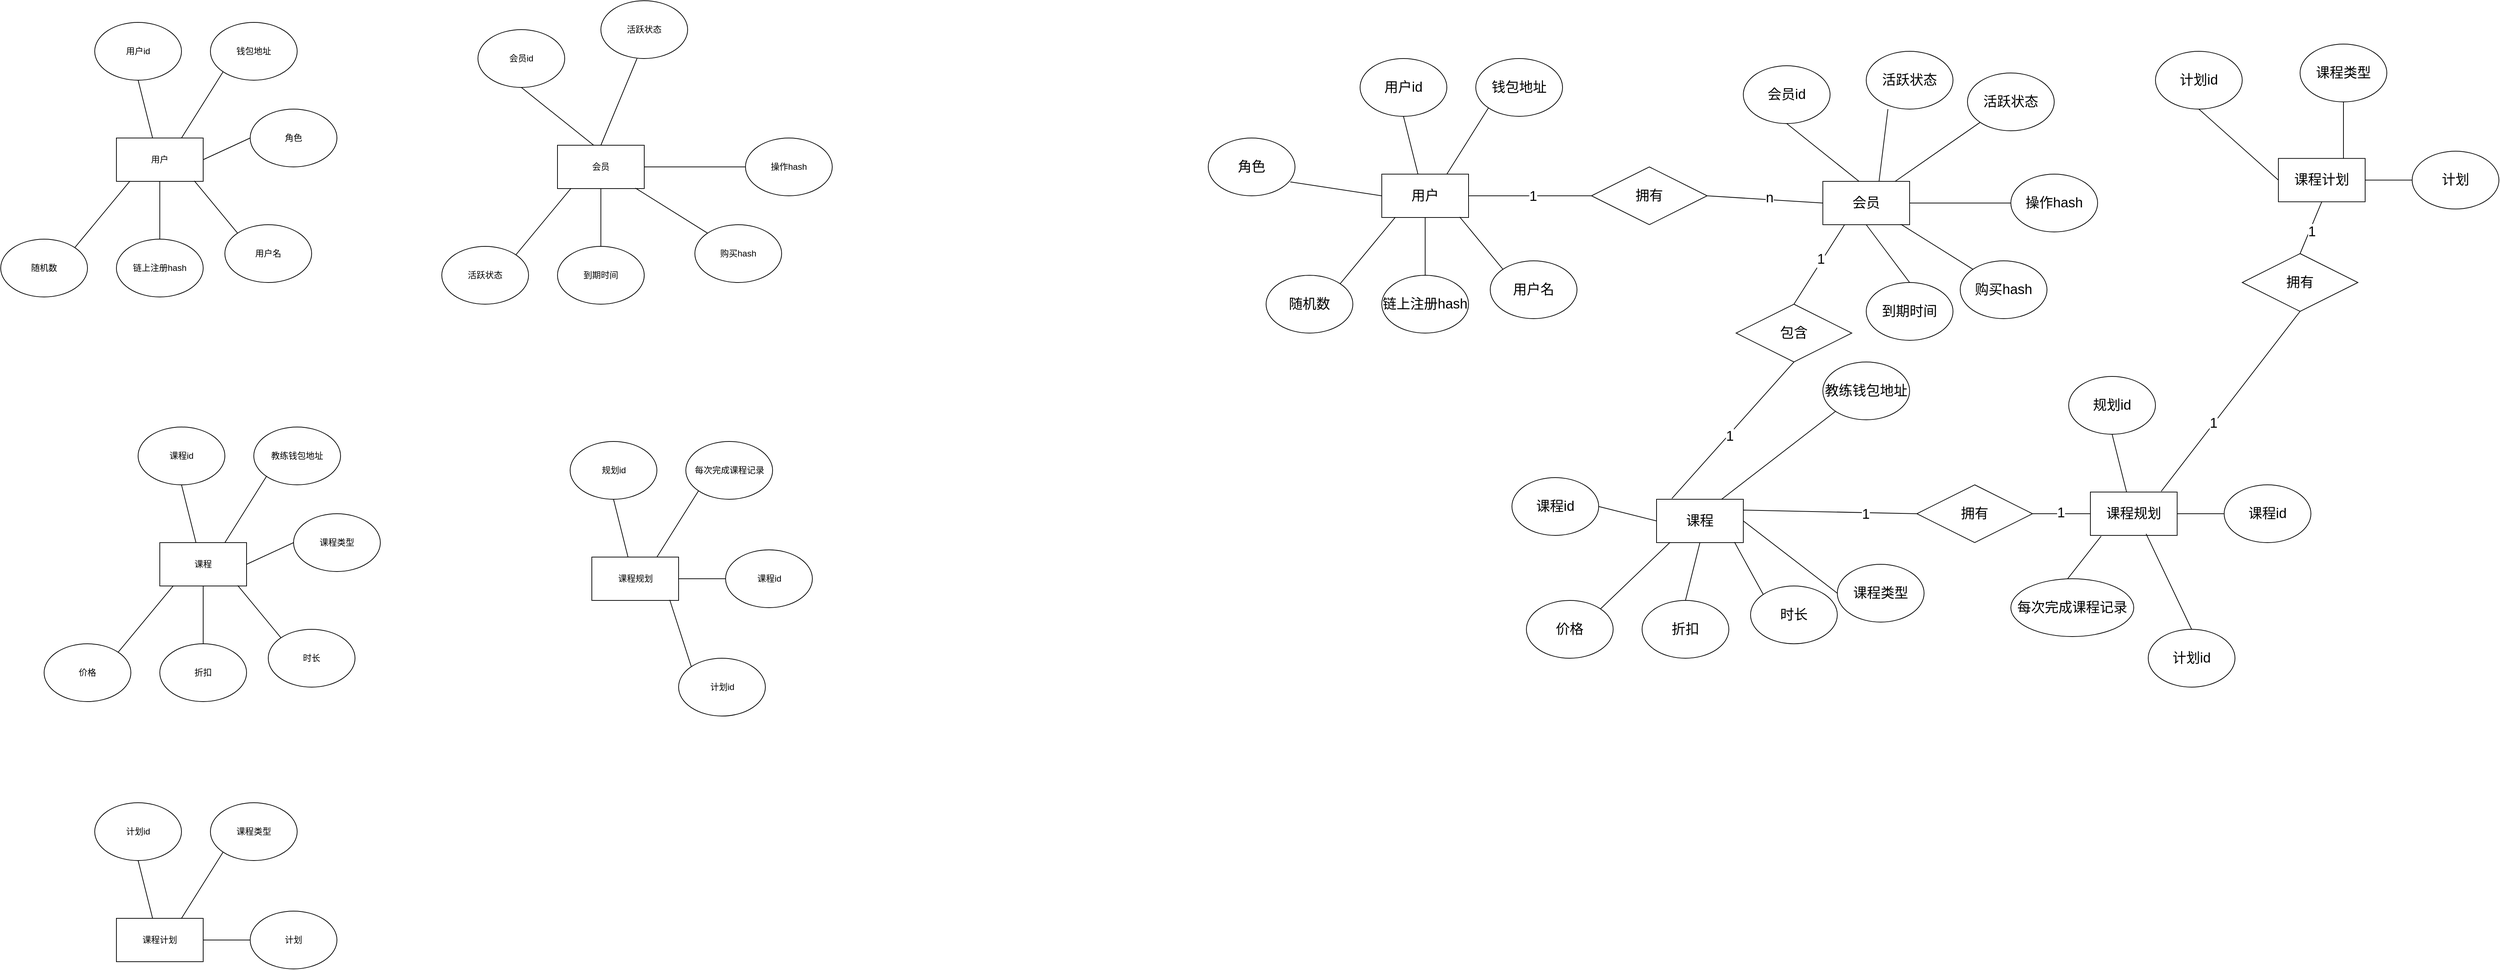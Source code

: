 <mxfile version="26.2.7">
  <diagram id="R2lEEEUBdFMjLlhIrx00" name="Page-1">
    <mxGraphModel dx="1773" dy="890" grid="1" gridSize="10" guides="1" tooltips="1" connect="1" arrows="1" fold="1" page="1" pageScale="1" pageWidth="850" pageHeight="1100" math="0" shadow="0" extFonts="Permanent Marker^https://fonts.googleapis.com/css?family=Permanent+Marker">
      <root>
        <mxCell id="0" />
        <mxCell id="1" parent="0" />
        <mxCell id="HEfpb9QHLHgI1IoFtFjU-3" value="用户id" style="ellipse;whiteSpace=wrap;html=1;" vertex="1" parent="1">
          <mxGeometry x="150" y="180" width="120" height="80" as="geometry" />
        </mxCell>
        <mxCell id="HEfpb9QHLHgI1IoFtFjU-4" value="用户" style="rounded=0;whiteSpace=wrap;html=1;" vertex="1" parent="1">
          <mxGeometry x="180" y="340" width="120" height="60" as="geometry" />
        </mxCell>
        <mxCell id="HEfpb9QHLHgI1IoFtFjU-25" style="rounded=0;orthogonalLoop=1;jettySize=auto;html=1;exitX=0;exitY=1;exitDx=0;exitDy=0;entryX=0.75;entryY=0;entryDx=0;entryDy=0;endArrow=none;startFill=0;" edge="1" parent="1" source="HEfpb9QHLHgI1IoFtFjU-15" target="HEfpb9QHLHgI1IoFtFjU-4">
          <mxGeometry relative="1" as="geometry" />
        </mxCell>
        <mxCell id="HEfpb9QHLHgI1IoFtFjU-15" value="钱包地址" style="ellipse;whiteSpace=wrap;html=1;" vertex="1" parent="1">
          <mxGeometry x="310" y="180" width="120" height="80" as="geometry" />
        </mxCell>
        <mxCell id="HEfpb9QHLHgI1IoFtFjU-26" style="rounded=0;orthogonalLoop=1;jettySize=auto;html=1;exitX=0;exitY=0.5;exitDx=0;exitDy=0;entryX=1;entryY=0.5;entryDx=0;entryDy=0;endArrow=none;startFill=0;" edge="1" parent="1" source="HEfpb9QHLHgI1IoFtFjU-16" target="HEfpb9QHLHgI1IoFtFjU-4">
          <mxGeometry relative="1" as="geometry" />
        </mxCell>
        <mxCell id="HEfpb9QHLHgI1IoFtFjU-16" value="角色" style="ellipse;whiteSpace=wrap;html=1;" vertex="1" parent="1">
          <mxGeometry x="365" y="300" width="120" height="80" as="geometry" />
        </mxCell>
        <mxCell id="HEfpb9QHLHgI1IoFtFjU-18" value="用户名" style="ellipse;whiteSpace=wrap;html=1;" vertex="1" parent="1">
          <mxGeometry x="330" y="460" width="120" height="80" as="geometry" />
        </mxCell>
        <mxCell id="HEfpb9QHLHgI1IoFtFjU-28" style="rounded=0;orthogonalLoop=1;jettySize=auto;html=1;exitX=0.5;exitY=0;exitDx=0;exitDy=0;entryX=0.5;entryY=1;entryDx=0;entryDy=0;endArrow=none;startFill=0;" edge="1" parent="1" source="HEfpb9QHLHgI1IoFtFjU-19" target="HEfpb9QHLHgI1IoFtFjU-4">
          <mxGeometry relative="1" as="geometry" />
        </mxCell>
        <mxCell id="HEfpb9QHLHgI1IoFtFjU-19" value="链上注册hash" style="ellipse;whiteSpace=wrap;html=1;" vertex="1" parent="1">
          <mxGeometry x="180" y="480" width="120" height="80" as="geometry" />
        </mxCell>
        <mxCell id="HEfpb9QHLHgI1IoFtFjU-20" value="随机数" style="ellipse;whiteSpace=wrap;html=1;" vertex="1" parent="1">
          <mxGeometry x="20" y="480" width="120" height="80" as="geometry" />
        </mxCell>
        <mxCell id="HEfpb9QHLHgI1IoFtFjU-24" style="rounded=0;orthogonalLoop=1;jettySize=auto;html=1;exitX=0.5;exitY=1;exitDx=0;exitDy=0;entryX=0.417;entryY=0;entryDx=0;entryDy=0;entryPerimeter=0;endArrow=none;startFill=0;" edge="1" parent="1" source="HEfpb9QHLHgI1IoFtFjU-3" target="HEfpb9QHLHgI1IoFtFjU-4">
          <mxGeometry relative="1" as="geometry" />
        </mxCell>
        <mxCell id="HEfpb9QHLHgI1IoFtFjU-27" style="rounded=0;orthogonalLoop=1;jettySize=auto;html=1;exitX=0;exitY=0;exitDx=0;exitDy=0;entryX=0.898;entryY=0.988;entryDx=0;entryDy=0;entryPerimeter=0;endArrow=none;startFill=0;" edge="1" parent="1" source="HEfpb9QHLHgI1IoFtFjU-18" target="HEfpb9QHLHgI1IoFtFjU-4">
          <mxGeometry relative="1" as="geometry" />
        </mxCell>
        <mxCell id="HEfpb9QHLHgI1IoFtFjU-29" style="rounded=0;orthogonalLoop=1;jettySize=auto;html=1;exitX=1;exitY=0;exitDx=0;exitDy=0;entryX=0.157;entryY=0.992;entryDx=0;entryDy=0;entryPerimeter=0;endArrow=none;startFill=0;" edge="1" parent="1" source="HEfpb9QHLHgI1IoFtFjU-20" target="HEfpb9QHLHgI1IoFtFjU-4">
          <mxGeometry relative="1" as="geometry" />
        </mxCell>
        <mxCell id="HEfpb9QHLHgI1IoFtFjU-30" value="会员id" style="ellipse;whiteSpace=wrap;html=1;" vertex="1" parent="1">
          <mxGeometry x="680" y="190" width="120" height="80" as="geometry" />
        </mxCell>
        <mxCell id="HEfpb9QHLHgI1IoFtFjU-43" style="rounded=0;orthogonalLoop=1;jettySize=auto;html=1;exitX=0.5;exitY=0;exitDx=0;exitDy=0;endArrow=none;startFill=0;" edge="1" parent="1" source="HEfpb9QHLHgI1IoFtFjU-31">
          <mxGeometry relative="1" as="geometry">
            <mxPoint x="900" y="230" as="targetPoint" />
          </mxGeometry>
        </mxCell>
        <mxCell id="HEfpb9QHLHgI1IoFtFjU-31" value="会员" style="rounded=0;whiteSpace=wrap;html=1;" vertex="1" parent="1">
          <mxGeometry x="790" y="350" width="120" height="60" as="geometry" />
        </mxCell>
        <mxCell id="HEfpb9QHLHgI1IoFtFjU-36" value="购买hash" style="ellipse;whiteSpace=wrap;html=1;" vertex="1" parent="1">
          <mxGeometry x="980" y="460" width="120" height="80" as="geometry" />
        </mxCell>
        <mxCell id="HEfpb9QHLHgI1IoFtFjU-37" style="rounded=0;orthogonalLoop=1;jettySize=auto;html=1;exitX=0.5;exitY=0;exitDx=0;exitDy=0;entryX=0.5;entryY=1;entryDx=0;entryDy=0;endArrow=none;startFill=0;" edge="1" parent="1" source="HEfpb9QHLHgI1IoFtFjU-38" target="HEfpb9QHLHgI1IoFtFjU-31">
          <mxGeometry relative="1" as="geometry" />
        </mxCell>
        <mxCell id="HEfpb9QHLHgI1IoFtFjU-38" value="到期时间" style="ellipse;whiteSpace=wrap;html=1;" vertex="1" parent="1">
          <mxGeometry x="790" y="490" width="120" height="80" as="geometry" />
        </mxCell>
        <mxCell id="HEfpb9QHLHgI1IoFtFjU-39" value="活跃状态" style="ellipse;whiteSpace=wrap;html=1;" vertex="1" parent="1">
          <mxGeometry x="630" y="490" width="120" height="80" as="geometry" />
        </mxCell>
        <mxCell id="HEfpb9QHLHgI1IoFtFjU-40" style="rounded=0;orthogonalLoop=1;jettySize=auto;html=1;exitX=0.5;exitY=1;exitDx=0;exitDy=0;entryX=0.417;entryY=0;entryDx=0;entryDy=0;entryPerimeter=0;endArrow=none;startFill=0;" edge="1" parent="1" source="HEfpb9QHLHgI1IoFtFjU-30" target="HEfpb9QHLHgI1IoFtFjU-31">
          <mxGeometry relative="1" as="geometry" />
        </mxCell>
        <mxCell id="HEfpb9QHLHgI1IoFtFjU-41" style="rounded=0;orthogonalLoop=1;jettySize=auto;html=1;exitX=0;exitY=0;exitDx=0;exitDy=0;entryX=0.898;entryY=0.988;entryDx=0;entryDy=0;entryPerimeter=0;endArrow=none;startFill=0;" edge="1" parent="1" source="HEfpb9QHLHgI1IoFtFjU-36" target="HEfpb9QHLHgI1IoFtFjU-31">
          <mxGeometry relative="1" as="geometry" />
        </mxCell>
        <mxCell id="HEfpb9QHLHgI1IoFtFjU-42" style="rounded=0;orthogonalLoop=1;jettySize=auto;html=1;exitX=1;exitY=0;exitDx=0;exitDy=0;entryX=0.157;entryY=0.992;entryDx=0;entryDy=0;entryPerimeter=0;endArrow=none;startFill=0;" edge="1" parent="1" source="HEfpb9QHLHgI1IoFtFjU-39" target="HEfpb9QHLHgI1IoFtFjU-31">
          <mxGeometry relative="1" as="geometry" />
        </mxCell>
        <mxCell id="HEfpb9QHLHgI1IoFtFjU-44" value="活跃状态" style="ellipse;whiteSpace=wrap;html=1;" vertex="1" parent="1">
          <mxGeometry x="850" y="150" width="120" height="80" as="geometry" />
        </mxCell>
        <mxCell id="HEfpb9QHLHgI1IoFtFjU-47" style="rounded=0;orthogonalLoop=1;jettySize=auto;html=1;exitX=0;exitY=0.5;exitDx=0;exitDy=0;entryX=1;entryY=0.5;entryDx=0;entryDy=0;endArrow=none;startFill=0;" edge="1" parent="1" source="HEfpb9QHLHgI1IoFtFjU-48" target="HEfpb9QHLHgI1IoFtFjU-31">
          <mxGeometry relative="1" as="geometry">
            <mxPoint x="920" y="410" as="targetPoint" />
          </mxGeometry>
        </mxCell>
        <mxCell id="HEfpb9QHLHgI1IoFtFjU-48" value="操作hash" style="ellipse;whiteSpace=wrap;html=1;" vertex="1" parent="1">
          <mxGeometry x="1050" y="340" width="120" height="80" as="geometry" />
        </mxCell>
        <mxCell id="HEfpb9QHLHgI1IoFtFjU-49" value="课程id" style="ellipse;whiteSpace=wrap;html=1;" vertex="1" parent="1">
          <mxGeometry x="210" y="740" width="120" height="80" as="geometry" />
        </mxCell>
        <mxCell id="HEfpb9QHLHgI1IoFtFjU-50" value="课程" style="rounded=0;whiteSpace=wrap;html=1;" vertex="1" parent="1">
          <mxGeometry x="240" y="900" width="120" height="60" as="geometry" />
        </mxCell>
        <mxCell id="HEfpb9QHLHgI1IoFtFjU-51" style="rounded=0;orthogonalLoop=1;jettySize=auto;html=1;exitX=0;exitY=1;exitDx=0;exitDy=0;entryX=0.75;entryY=0;entryDx=0;entryDy=0;endArrow=none;startFill=0;" edge="1" parent="1" source="HEfpb9QHLHgI1IoFtFjU-52" target="HEfpb9QHLHgI1IoFtFjU-50">
          <mxGeometry relative="1" as="geometry" />
        </mxCell>
        <mxCell id="HEfpb9QHLHgI1IoFtFjU-52" value="教练钱包地址" style="ellipse;whiteSpace=wrap;html=1;" vertex="1" parent="1">
          <mxGeometry x="370" y="740" width="120" height="80" as="geometry" />
        </mxCell>
        <mxCell id="HEfpb9QHLHgI1IoFtFjU-53" style="rounded=0;orthogonalLoop=1;jettySize=auto;html=1;exitX=0;exitY=0.5;exitDx=0;exitDy=0;entryX=1;entryY=0.5;entryDx=0;entryDy=0;endArrow=none;startFill=0;" edge="1" parent="1" source="HEfpb9QHLHgI1IoFtFjU-54" target="HEfpb9QHLHgI1IoFtFjU-50">
          <mxGeometry relative="1" as="geometry" />
        </mxCell>
        <mxCell id="HEfpb9QHLHgI1IoFtFjU-54" value="课程类型" style="ellipse;whiteSpace=wrap;html=1;" vertex="1" parent="1">
          <mxGeometry x="425" y="860" width="120" height="80" as="geometry" />
        </mxCell>
        <mxCell id="HEfpb9QHLHgI1IoFtFjU-55" value="时长" style="ellipse;whiteSpace=wrap;html=1;" vertex="1" parent="1">
          <mxGeometry x="390" y="1020" width="120" height="80" as="geometry" />
        </mxCell>
        <mxCell id="HEfpb9QHLHgI1IoFtFjU-56" style="rounded=0;orthogonalLoop=1;jettySize=auto;html=1;exitX=0.5;exitY=0;exitDx=0;exitDy=0;entryX=0.5;entryY=1;entryDx=0;entryDy=0;endArrow=none;startFill=0;" edge="1" parent="1" source="HEfpb9QHLHgI1IoFtFjU-57" target="HEfpb9QHLHgI1IoFtFjU-50">
          <mxGeometry relative="1" as="geometry" />
        </mxCell>
        <mxCell id="HEfpb9QHLHgI1IoFtFjU-57" value="折扣" style="ellipse;whiteSpace=wrap;html=1;" vertex="1" parent="1">
          <mxGeometry x="240" y="1040" width="120" height="80" as="geometry" />
        </mxCell>
        <mxCell id="HEfpb9QHLHgI1IoFtFjU-58" value="价格" style="ellipse;whiteSpace=wrap;html=1;" vertex="1" parent="1">
          <mxGeometry x="80" y="1040" width="120" height="80" as="geometry" />
        </mxCell>
        <mxCell id="HEfpb9QHLHgI1IoFtFjU-59" style="rounded=0;orthogonalLoop=1;jettySize=auto;html=1;exitX=0.5;exitY=1;exitDx=0;exitDy=0;entryX=0.417;entryY=0;entryDx=0;entryDy=0;entryPerimeter=0;endArrow=none;startFill=0;" edge="1" parent="1" source="HEfpb9QHLHgI1IoFtFjU-49" target="HEfpb9QHLHgI1IoFtFjU-50">
          <mxGeometry relative="1" as="geometry" />
        </mxCell>
        <mxCell id="HEfpb9QHLHgI1IoFtFjU-60" style="rounded=0;orthogonalLoop=1;jettySize=auto;html=1;exitX=0;exitY=0;exitDx=0;exitDy=0;entryX=0.898;entryY=0.988;entryDx=0;entryDy=0;entryPerimeter=0;endArrow=none;startFill=0;" edge="1" parent="1" source="HEfpb9QHLHgI1IoFtFjU-55" target="HEfpb9QHLHgI1IoFtFjU-50">
          <mxGeometry relative="1" as="geometry" />
        </mxCell>
        <mxCell id="HEfpb9QHLHgI1IoFtFjU-61" style="rounded=0;orthogonalLoop=1;jettySize=auto;html=1;exitX=1;exitY=0;exitDx=0;exitDy=0;entryX=0.157;entryY=0.992;entryDx=0;entryDy=0;entryPerimeter=0;endArrow=none;startFill=0;" edge="1" parent="1" source="HEfpb9QHLHgI1IoFtFjU-58" target="HEfpb9QHLHgI1IoFtFjU-50">
          <mxGeometry relative="1" as="geometry" />
        </mxCell>
        <mxCell id="HEfpb9QHLHgI1IoFtFjU-101" value="用户id" style="ellipse;whiteSpace=wrap;html=1;fontSize=19;" vertex="1" parent="1">
          <mxGeometry x="1900" y="230" width="120" height="80" as="geometry" />
        </mxCell>
        <mxCell id="HEfpb9QHLHgI1IoFtFjU-141" style="rounded=0;orthogonalLoop=1;jettySize=auto;html=1;exitX=1;exitY=0.5;exitDx=0;exitDy=0;entryX=0;entryY=0.5;entryDx=0;entryDy=0;endArrow=none;startFill=0;fontSize=19;" edge="1" parent="1" source="HEfpb9QHLHgI1IoFtFjU-102" target="HEfpb9QHLHgI1IoFtFjU-140">
          <mxGeometry relative="1" as="geometry" />
        </mxCell>
        <mxCell id="HEfpb9QHLHgI1IoFtFjU-143" value="1" style="edgeLabel;html=1;align=center;verticalAlign=middle;resizable=0;points=[];fontSize=19;" vertex="1" connectable="0" parent="HEfpb9QHLHgI1IoFtFjU-141">
          <mxGeometry x="0.046" y="-1" relative="1" as="geometry">
            <mxPoint as="offset" />
          </mxGeometry>
        </mxCell>
        <mxCell id="HEfpb9QHLHgI1IoFtFjU-102" value="用户" style="rounded=0;whiteSpace=wrap;html=1;fontSize=19;" vertex="1" parent="1">
          <mxGeometry x="1930" y="390" width="120" height="60" as="geometry" />
        </mxCell>
        <mxCell id="HEfpb9QHLHgI1IoFtFjU-103" style="rounded=0;orthogonalLoop=1;jettySize=auto;html=1;exitX=0;exitY=1;exitDx=0;exitDy=0;entryX=0.75;entryY=0;entryDx=0;entryDy=0;endArrow=none;startFill=0;fontSize=19;" edge="1" parent="1" source="HEfpb9QHLHgI1IoFtFjU-104" target="HEfpb9QHLHgI1IoFtFjU-102">
          <mxGeometry relative="1" as="geometry" />
        </mxCell>
        <mxCell id="HEfpb9QHLHgI1IoFtFjU-104" value="钱包地址" style="ellipse;whiteSpace=wrap;html=1;fontSize=19;" vertex="1" parent="1">
          <mxGeometry x="2060" y="230" width="120" height="80" as="geometry" />
        </mxCell>
        <mxCell id="HEfpb9QHLHgI1IoFtFjU-105" style="rounded=0;orthogonalLoop=1;jettySize=auto;html=1;exitX=0.945;exitY=0.759;exitDx=0;exitDy=0;entryX=0;entryY=0.5;entryDx=0;entryDy=0;endArrow=none;startFill=0;exitPerimeter=0;fontSize=19;" edge="1" parent="1" source="HEfpb9QHLHgI1IoFtFjU-106" target="HEfpb9QHLHgI1IoFtFjU-102">
          <mxGeometry relative="1" as="geometry" />
        </mxCell>
        <mxCell id="HEfpb9QHLHgI1IoFtFjU-106" value="角色" style="ellipse;whiteSpace=wrap;html=1;fontSize=19;" vertex="1" parent="1">
          <mxGeometry x="1690" y="340" width="120" height="80" as="geometry" />
        </mxCell>
        <mxCell id="HEfpb9QHLHgI1IoFtFjU-107" value="用户名" style="ellipse;whiteSpace=wrap;html=1;fontSize=19;" vertex="1" parent="1">
          <mxGeometry x="2080" y="510" width="120" height="80" as="geometry" />
        </mxCell>
        <mxCell id="HEfpb9QHLHgI1IoFtFjU-108" style="rounded=0;orthogonalLoop=1;jettySize=auto;html=1;exitX=0.5;exitY=0;exitDx=0;exitDy=0;entryX=0.5;entryY=1;entryDx=0;entryDy=0;endArrow=none;startFill=0;fontSize=19;" edge="1" parent="1" source="HEfpb9QHLHgI1IoFtFjU-109" target="HEfpb9QHLHgI1IoFtFjU-102">
          <mxGeometry relative="1" as="geometry" />
        </mxCell>
        <mxCell id="HEfpb9QHLHgI1IoFtFjU-109" value="链上注册hash" style="ellipse;whiteSpace=wrap;html=1;fontSize=19;" vertex="1" parent="1">
          <mxGeometry x="1930" y="530" width="120" height="80" as="geometry" />
        </mxCell>
        <mxCell id="HEfpb9QHLHgI1IoFtFjU-110" value="随机数" style="ellipse;whiteSpace=wrap;html=1;fontSize=19;" vertex="1" parent="1">
          <mxGeometry x="1770" y="530" width="120" height="80" as="geometry" />
        </mxCell>
        <mxCell id="HEfpb9QHLHgI1IoFtFjU-111" style="rounded=0;orthogonalLoop=1;jettySize=auto;html=1;exitX=0.5;exitY=1;exitDx=0;exitDy=0;entryX=0.417;entryY=0;entryDx=0;entryDy=0;entryPerimeter=0;endArrow=none;startFill=0;fontSize=19;" edge="1" parent="1" source="HEfpb9QHLHgI1IoFtFjU-101" target="HEfpb9QHLHgI1IoFtFjU-102">
          <mxGeometry relative="1" as="geometry" />
        </mxCell>
        <mxCell id="HEfpb9QHLHgI1IoFtFjU-112" style="rounded=0;orthogonalLoop=1;jettySize=auto;html=1;exitX=0;exitY=0;exitDx=0;exitDy=0;entryX=0.898;entryY=0.988;entryDx=0;entryDy=0;entryPerimeter=0;endArrow=none;startFill=0;fontSize=19;" edge="1" parent="1" source="HEfpb9QHLHgI1IoFtFjU-107" target="HEfpb9QHLHgI1IoFtFjU-102">
          <mxGeometry relative="1" as="geometry" />
        </mxCell>
        <mxCell id="HEfpb9QHLHgI1IoFtFjU-113" style="rounded=0;orthogonalLoop=1;jettySize=auto;html=1;exitX=1;exitY=0;exitDx=0;exitDy=0;entryX=0.157;entryY=0.992;entryDx=0;entryDy=0;entryPerimeter=0;endArrow=none;startFill=0;fontSize=19;" edge="1" parent="1" source="HEfpb9QHLHgI1IoFtFjU-110" target="HEfpb9QHLHgI1IoFtFjU-102">
          <mxGeometry relative="1" as="geometry" />
        </mxCell>
        <mxCell id="HEfpb9QHLHgI1IoFtFjU-114" value="会员id" style="ellipse;whiteSpace=wrap;html=1;fontSize=19;" vertex="1" parent="1">
          <mxGeometry x="2430" y="240" width="120" height="80" as="geometry" />
        </mxCell>
        <mxCell id="HEfpb9QHLHgI1IoFtFjU-115" style="rounded=0;orthogonalLoop=1;jettySize=auto;html=1;exitX=0.646;exitY=0.025;exitDx=0;exitDy=0;endArrow=none;startFill=0;exitPerimeter=0;entryX=0.25;entryY=1;entryDx=0;entryDy=0;entryPerimeter=0;fontSize=19;" edge="1" parent="1" source="HEfpb9QHLHgI1IoFtFjU-116" target="HEfpb9QHLHgI1IoFtFjU-124">
          <mxGeometry relative="1" as="geometry">
            <mxPoint x="2650" y="280" as="targetPoint" />
          </mxGeometry>
        </mxCell>
        <mxCell id="HEfpb9QHLHgI1IoFtFjU-116" value="会员" style="rounded=0;whiteSpace=wrap;html=1;fontSize=19;" vertex="1" parent="1">
          <mxGeometry x="2540" y="400" width="120" height="60" as="geometry" />
        </mxCell>
        <mxCell id="HEfpb9QHLHgI1IoFtFjU-117" value="购买hash" style="ellipse;whiteSpace=wrap;html=1;fontSize=19;" vertex="1" parent="1">
          <mxGeometry x="2730" y="510" width="120" height="80" as="geometry" />
        </mxCell>
        <mxCell id="HEfpb9QHLHgI1IoFtFjU-118" style="rounded=0;orthogonalLoop=1;jettySize=auto;html=1;exitX=0.5;exitY=0;exitDx=0;exitDy=0;entryX=0.5;entryY=1;entryDx=0;entryDy=0;endArrow=none;startFill=0;fontSize=19;" edge="1" parent="1" source="HEfpb9QHLHgI1IoFtFjU-119" target="HEfpb9QHLHgI1IoFtFjU-116">
          <mxGeometry relative="1" as="geometry" />
        </mxCell>
        <mxCell id="HEfpb9QHLHgI1IoFtFjU-119" value="到期时间" style="ellipse;whiteSpace=wrap;html=1;fontSize=19;" vertex="1" parent="1">
          <mxGeometry x="2600" y="540" width="120" height="80" as="geometry" />
        </mxCell>
        <mxCell id="HEfpb9QHLHgI1IoFtFjU-120" value="活跃状态" style="ellipse;whiteSpace=wrap;html=1;fontSize=19;" vertex="1" parent="1">
          <mxGeometry x="2740" y="250" width="120" height="80" as="geometry" />
        </mxCell>
        <mxCell id="HEfpb9QHLHgI1IoFtFjU-121" style="rounded=0;orthogonalLoop=1;jettySize=auto;html=1;exitX=0.5;exitY=1;exitDx=0;exitDy=0;entryX=0.417;entryY=0;entryDx=0;entryDy=0;entryPerimeter=0;endArrow=none;startFill=0;fontSize=19;" edge="1" parent="1" source="HEfpb9QHLHgI1IoFtFjU-114" target="HEfpb9QHLHgI1IoFtFjU-116">
          <mxGeometry relative="1" as="geometry" />
        </mxCell>
        <mxCell id="HEfpb9QHLHgI1IoFtFjU-122" style="rounded=0;orthogonalLoop=1;jettySize=auto;html=1;exitX=0;exitY=0;exitDx=0;exitDy=0;entryX=0.898;entryY=0.988;entryDx=0;entryDy=0;entryPerimeter=0;endArrow=none;startFill=0;fontSize=19;" edge="1" parent="1" source="HEfpb9QHLHgI1IoFtFjU-117" target="HEfpb9QHLHgI1IoFtFjU-116">
          <mxGeometry relative="1" as="geometry" />
        </mxCell>
        <mxCell id="HEfpb9QHLHgI1IoFtFjU-123" style="rounded=0;orthogonalLoop=1;jettySize=auto;html=1;exitX=0;exitY=1;exitDx=0;exitDy=0;endArrow=none;startFill=0;fontSize=19;" edge="1" parent="1" source="HEfpb9QHLHgI1IoFtFjU-120">
          <mxGeometry relative="1" as="geometry">
            <mxPoint x="2640" y="400" as="targetPoint" />
          </mxGeometry>
        </mxCell>
        <mxCell id="HEfpb9QHLHgI1IoFtFjU-124" value="活跃状态" style="ellipse;whiteSpace=wrap;html=1;fontSize=19;" vertex="1" parent="1">
          <mxGeometry x="2600" y="220" width="120" height="80" as="geometry" />
        </mxCell>
        <mxCell id="HEfpb9QHLHgI1IoFtFjU-125" style="rounded=0;orthogonalLoop=1;jettySize=auto;html=1;exitX=0;exitY=0.5;exitDx=0;exitDy=0;entryX=1;entryY=0.5;entryDx=0;entryDy=0;endArrow=none;startFill=0;fontSize=19;" edge="1" parent="1" source="HEfpb9QHLHgI1IoFtFjU-126" target="HEfpb9QHLHgI1IoFtFjU-116">
          <mxGeometry relative="1" as="geometry">
            <mxPoint x="2670" y="460" as="targetPoint" />
          </mxGeometry>
        </mxCell>
        <mxCell id="HEfpb9QHLHgI1IoFtFjU-126" value="操作hash" style="ellipse;whiteSpace=wrap;html=1;fontSize=19;" vertex="1" parent="1">
          <mxGeometry x="2800" y="390" width="120" height="80" as="geometry" />
        </mxCell>
        <mxCell id="HEfpb9QHLHgI1IoFtFjU-127" value="课程id" style="ellipse;whiteSpace=wrap;html=1;fontSize=19;" vertex="1" parent="1">
          <mxGeometry x="2110" y="810" width="120" height="80" as="geometry" />
        </mxCell>
        <mxCell id="HEfpb9QHLHgI1IoFtFjU-186" style="rounded=0;orthogonalLoop=1;jettySize=auto;html=1;exitX=1;exitY=0.25;exitDx=0;exitDy=0;entryX=0;entryY=0.5;entryDx=0;entryDy=0;endArrow=none;startFill=0;fontSize=19;" edge="1" parent="1" source="HEfpb9QHLHgI1IoFtFjU-128" target="HEfpb9QHLHgI1IoFtFjU-187">
          <mxGeometry relative="1" as="geometry">
            <mxPoint x="2590" y="855" as="targetPoint" />
          </mxGeometry>
        </mxCell>
        <mxCell id="HEfpb9QHLHgI1IoFtFjU-196" value="1" style="edgeLabel;html=1;align=center;verticalAlign=middle;resizable=0;points=[];fontSize=19;" vertex="1" connectable="0" parent="HEfpb9QHLHgI1IoFtFjU-186">
          <mxGeometry x="0.405" y="-2" relative="1" as="geometry">
            <mxPoint as="offset" />
          </mxGeometry>
        </mxCell>
        <mxCell id="HEfpb9QHLHgI1IoFtFjU-128" value="课程" style="rounded=0;whiteSpace=wrap;html=1;fontSize=19;" vertex="1" parent="1">
          <mxGeometry x="2310" y="840" width="120" height="60" as="geometry" />
        </mxCell>
        <mxCell id="HEfpb9QHLHgI1IoFtFjU-129" style="rounded=0;orthogonalLoop=1;jettySize=auto;html=1;exitX=0;exitY=1;exitDx=0;exitDy=0;entryX=0.75;entryY=0;entryDx=0;entryDy=0;endArrow=none;startFill=0;fontSize=19;" edge="1" parent="1" source="HEfpb9QHLHgI1IoFtFjU-130" target="HEfpb9QHLHgI1IoFtFjU-128">
          <mxGeometry relative="1" as="geometry" />
        </mxCell>
        <mxCell id="HEfpb9QHLHgI1IoFtFjU-130" value="教练钱包地址" style="ellipse;whiteSpace=wrap;html=1;fontSize=19;" vertex="1" parent="1">
          <mxGeometry x="2540" y="650" width="120" height="80" as="geometry" />
        </mxCell>
        <mxCell id="HEfpb9QHLHgI1IoFtFjU-131" style="rounded=0;orthogonalLoop=1;jettySize=auto;html=1;exitX=0;exitY=0.5;exitDx=0;exitDy=0;entryX=1;entryY=0.5;entryDx=0;entryDy=0;endArrow=none;startFill=0;fontSize=19;" edge="1" parent="1" source="HEfpb9QHLHgI1IoFtFjU-132" target="HEfpb9QHLHgI1IoFtFjU-128">
          <mxGeometry relative="1" as="geometry" />
        </mxCell>
        <mxCell id="HEfpb9QHLHgI1IoFtFjU-132" value="课程类型" style="ellipse;whiteSpace=wrap;html=1;fontSize=19;" vertex="1" parent="1">
          <mxGeometry x="2560" y="930" width="120" height="80" as="geometry" />
        </mxCell>
        <mxCell id="HEfpb9QHLHgI1IoFtFjU-133" value="时长" style="ellipse;whiteSpace=wrap;html=1;fontSize=19;" vertex="1" parent="1">
          <mxGeometry x="2440" y="960" width="120" height="80" as="geometry" />
        </mxCell>
        <mxCell id="HEfpb9QHLHgI1IoFtFjU-134" style="rounded=0;orthogonalLoop=1;jettySize=auto;html=1;exitX=0.5;exitY=0;exitDx=0;exitDy=0;entryX=0.5;entryY=1;entryDx=0;entryDy=0;endArrow=none;startFill=0;fontSize=19;" edge="1" parent="1" source="HEfpb9QHLHgI1IoFtFjU-135" target="HEfpb9QHLHgI1IoFtFjU-128">
          <mxGeometry relative="1" as="geometry" />
        </mxCell>
        <mxCell id="HEfpb9QHLHgI1IoFtFjU-135" value="折扣" style="ellipse;whiteSpace=wrap;html=1;fontSize=19;" vertex="1" parent="1">
          <mxGeometry x="2290" y="980" width="120" height="80" as="geometry" />
        </mxCell>
        <mxCell id="HEfpb9QHLHgI1IoFtFjU-136" value="价格" style="ellipse;whiteSpace=wrap;html=1;fontSize=19;" vertex="1" parent="1">
          <mxGeometry x="2130" y="980" width="120" height="80" as="geometry" />
        </mxCell>
        <mxCell id="HEfpb9QHLHgI1IoFtFjU-137" style="rounded=0;orthogonalLoop=1;jettySize=auto;html=1;exitX=1;exitY=0.5;exitDx=0;exitDy=0;entryX=0;entryY=0.5;entryDx=0;entryDy=0;endArrow=none;startFill=0;fontSize=19;" edge="1" parent="1" source="HEfpb9QHLHgI1IoFtFjU-127" target="HEfpb9QHLHgI1IoFtFjU-128">
          <mxGeometry relative="1" as="geometry" />
        </mxCell>
        <mxCell id="HEfpb9QHLHgI1IoFtFjU-138" style="rounded=0;orthogonalLoop=1;jettySize=auto;html=1;exitX=0;exitY=0;exitDx=0;exitDy=0;entryX=0.898;entryY=0.988;entryDx=0;entryDy=0;entryPerimeter=0;endArrow=none;startFill=0;fontSize=19;" edge="1" parent="1" source="HEfpb9QHLHgI1IoFtFjU-133" target="HEfpb9QHLHgI1IoFtFjU-128">
          <mxGeometry relative="1" as="geometry" />
        </mxCell>
        <mxCell id="HEfpb9QHLHgI1IoFtFjU-139" style="rounded=0;orthogonalLoop=1;jettySize=auto;html=1;exitX=1;exitY=0;exitDx=0;exitDy=0;entryX=0.157;entryY=0.992;entryDx=0;entryDy=0;entryPerimeter=0;endArrow=none;startFill=0;fontSize=19;" edge="1" parent="1" source="HEfpb9QHLHgI1IoFtFjU-136" target="HEfpb9QHLHgI1IoFtFjU-128">
          <mxGeometry relative="1" as="geometry" />
        </mxCell>
        <mxCell id="HEfpb9QHLHgI1IoFtFjU-142" style="rounded=0;orthogonalLoop=1;jettySize=auto;html=1;exitX=1;exitY=0.5;exitDx=0;exitDy=0;entryX=0;entryY=0.5;entryDx=0;entryDy=0;endArrow=none;startFill=0;fontSize=19;" edge="1" parent="1" source="HEfpb9QHLHgI1IoFtFjU-140" target="HEfpb9QHLHgI1IoFtFjU-116">
          <mxGeometry relative="1" as="geometry" />
        </mxCell>
        <mxCell id="HEfpb9QHLHgI1IoFtFjU-144" value="n" style="edgeLabel;html=1;align=center;verticalAlign=middle;resizable=0;points=[];fontSize=19;" vertex="1" connectable="0" parent="HEfpb9QHLHgI1IoFtFjU-142">
          <mxGeometry x="0.067" y="3" relative="1" as="geometry">
            <mxPoint as="offset" />
          </mxGeometry>
        </mxCell>
        <mxCell id="HEfpb9QHLHgI1IoFtFjU-140" value="拥有" style="rhombus;whiteSpace=wrap;html=1;fontSize=19;" vertex="1" parent="1">
          <mxGeometry x="2220" y="380" width="160" height="80" as="geometry" />
        </mxCell>
        <mxCell id="HEfpb9QHLHgI1IoFtFjU-145" style="rounded=0;orthogonalLoop=1;jettySize=auto;html=1;exitX=0.5;exitY=1;exitDx=0;exitDy=0;entryX=0.177;entryY=-0.018;entryDx=0;entryDy=0;entryPerimeter=0;endArrow=none;startFill=0;fontSize=19;" edge="1" parent="1" source="HEfpb9QHLHgI1IoFtFjU-146" target="HEfpb9QHLHgI1IoFtFjU-128">
          <mxGeometry relative="1" as="geometry" />
        </mxCell>
        <mxCell id="HEfpb9QHLHgI1IoFtFjU-148" value="1" style="edgeLabel;html=1;align=center;verticalAlign=middle;resizable=0;points=[];fontSize=19;" vertex="1" connectable="0" parent="HEfpb9QHLHgI1IoFtFjU-145">
          <mxGeometry x="0.077" y="2" relative="1" as="geometry">
            <mxPoint as="offset" />
          </mxGeometry>
        </mxCell>
        <mxCell id="HEfpb9QHLHgI1IoFtFjU-147" value="" style="rounded=0;orthogonalLoop=1;jettySize=auto;html=1;exitX=0.25;exitY=1;exitDx=0;exitDy=0;entryX=0.5;entryY=0;entryDx=0;entryDy=0;endArrow=none;startFill=0;fontSize=19;" edge="1" parent="1" source="HEfpb9QHLHgI1IoFtFjU-116" target="HEfpb9QHLHgI1IoFtFjU-146">
          <mxGeometry relative="1" as="geometry">
            <mxPoint x="2570" y="460" as="sourcePoint" />
            <mxPoint x="2431" y="829" as="targetPoint" />
          </mxGeometry>
        </mxCell>
        <mxCell id="HEfpb9QHLHgI1IoFtFjU-149" value="1" style="edgeLabel;html=1;align=center;verticalAlign=middle;resizable=0;points=[];fontSize=19;" vertex="1" connectable="0" parent="HEfpb9QHLHgI1IoFtFjU-147">
          <mxGeometry x="-0.107" y="-2" relative="1" as="geometry">
            <mxPoint as="offset" />
          </mxGeometry>
        </mxCell>
        <mxCell id="HEfpb9QHLHgI1IoFtFjU-146" value="包含" style="rhombus;whiteSpace=wrap;html=1;fontSize=19;" vertex="1" parent="1">
          <mxGeometry x="2420" y="570" width="160" height="80" as="geometry" />
        </mxCell>
        <mxCell id="HEfpb9QHLHgI1IoFtFjU-155" value="规划id" style="ellipse;whiteSpace=wrap;html=1;" vertex="1" parent="1">
          <mxGeometry x="807.5" y="760" width="120" height="80" as="geometry" />
        </mxCell>
        <mxCell id="HEfpb9QHLHgI1IoFtFjU-156" value="课程规划" style="rounded=0;whiteSpace=wrap;html=1;" vertex="1" parent="1">
          <mxGeometry x="837.5" y="920" width="120" height="60" as="geometry" />
        </mxCell>
        <mxCell id="HEfpb9QHLHgI1IoFtFjU-157" style="rounded=0;orthogonalLoop=1;jettySize=auto;html=1;exitX=0;exitY=1;exitDx=0;exitDy=0;entryX=0.75;entryY=0;entryDx=0;entryDy=0;endArrow=none;startFill=0;" edge="1" parent="1" source="HEfpb9QHLHgI1IoFtFjU-158" target="HEfpb9QHLHgI1IoFtFjU-156">
          <mxGeometry relative="1" as="geometry" />
        </mxCell>
        <mxCell id="HEfpb9QHLHgI1IoFtFjU-158" value="每次完成课程记录" style="ellipse;whiteSpace=wrap;html=1;" vertex="1" parent="1">
          <mxGeometry x="967.5" y="760" width="120" height="80" as="geometry" />
        </mxCell>
        <mxCell id="HEfpb9QHLHgI1IoFtFjU-159" style="rounded=0;orthogonalLoop=1;jettySize=auto;html=1;exitX=0;exitY=0.5;exitDx=0;exitDy=0;entryX=1;entryY=0.5;entryDx=0;entryDy=0;endArrow=none;startFill=0;" edge="1" parent="1" source="HEfpb9QHLHgI1IoFtFjU-160" target="HEfpb9QHLHgI1IoFtFjU-156">
          <mxGeometry relative="1" as="geometry" />
        </mxCell>
        <mxCell id="HEfpb9QHLHgI1IoFtFjU-160" value="课程id" style="ellipse;whiteSpace=wrap;html=1;" vertex="1" parent="1">
          <mxGeometry x="1022.5" y="910" width="120" height="80" as="geometry" />
        </mxCell>
        <mxCell id="HEfpb9QHLHgI1IoFtFjU-161" value="计划id" style="ellipse;whiteSpace=wrap;html=1;" vertex="1" parent="1">
          <mxGeometry x="957.5" y="1060" width="120" height="80" as="geometry" />
        </mxCell>
        <mxCell id="HEfpb9QHLHgI1IoFtFjU-165" style="rounded=0;orthogonalLoop=1;jettySize=auto;html=1;exitX=0.5;exitY=1;exitDx=0;exitDy=0;entryX=0.417;entryY=0;entryDx=0;entryDy=0;entryPerimeter=0;endArrow=none;startFill=0;" edge="1" parent="1" source="HEfpb9QHLHgI1IoFtFjU-155" target="HEfpb9QHLHgI1IoFtFjU-156">
          <mxGeometry relative="1" as="geometry" />
        </mxCell>
        <mxCell id="HEfpb9QHLHgI1IoFtFjU-166" style="rounded=0;orthogonalLoop=1;jettySize=auto;html=1;exitX=0;exitY=0;exitDx=0;exitDy=0;entryX=0.898;entryY=0.988;entryDx=0;entryDy=0;entryPerimeter=0;endArrow=none;startFill=0;" edge="1" parent="1" source="HEfpb9QHLHgI1IoFtFjU-161" target="HEfpb9QHLHgI1IoFtFjU-156">
          <mxGeometry relative="1" as="geometry" />
        </mxCell>
        <mxCell id="HEfpb9QHLHgI1IoFtFjU-168" value="计划id" style="ellipse;whiteSpace=wrap;html=1;" vertex="1" parent="1">
          <mxGeometry x="150" y="1260" width="120" height="80" as="geometry" />
        </mxCell>
        <mxCell id="HEfpb9QHLHgI1IoFtFjU-169" value="课程计划" style="rounded=0;whiteSpace=wrap;html=1;" vertex="1" parent="1">
          <mxGeometry x="180" y="1420" width="120" height="60" as="geometry" />
        </mxCell>
        <mxCell id="HEfpb9QHLHgI1IoFtFjU-170" style="rounded=0;orthogonalLoop=1;jettySize=auto;html=1;exitX=0;exitY=1;exitDx=0;exitDy=0;entryX=0.75;entryY=0;entryDx=0;entryDy=0;endArrow=none;startFill=0;" edge="1" parent="1" source="HEfpb9QHLHgI1IoFtFjU-171" target="HEfpb9QHLHgI1IoFtFjU-169">
          <mxGeometry relative="1" as="geometry" />
        </mxCell>
        <mxCell id="HEfpb9QHLHgI1IoFtFjU-171" value="课程类型" style="ellipse;whiteSpace=wrap;html=1;" vertex="1" parent="1">
          <mxGeometry x="310" y="1260" width="120" height="80" as="geometry" />
        </mxCell>
        <mxCell id="HEfpb9QHLHgI1IoFtFjU-172" style="rounded=0;orthogonalLoop=1;jettySize=auto;html=1;exitX=0;exitY=0.5;exitDx=0;exitDy=0;entryX=1;entryY=0.5;entryDx=0;entryDy=0;endArrow=none;startFill=0;" edge="1" parent="1" source="HEfpb9QHLHgI1IoFtFjU-173" target="HEfpb9QHLHgI1IoFtFjU-169">
          <mxGeometry relative="1" as="geometry" />
        </mxCell>
        <mxCell id="HEfpb9QHLHgI1IoFtFjU-173" value="计划" style="ellipse;whiteSpace=wrap;html=1;" vertex="1" parent="1">
          <mxGeometry x="365" y="1410" width="120" height="80" as="geometry" />
        </mxCell>
        <mxCell id="HEfpb9QHLHgI1IoFtFjU-175" style="rounded=0;orthogonalLoop=1;jettySize=auto;html=1;exitX=0.5;exitY=1;exitDx=0;exitDy=0;entryX=0.417;entryY=0;entryDx=0;entryDy=0;entryPerimeter=0;endArrow=none;startFill=0;" edge="1" parent="1" source="HEfpb9QHLHgI1IoFtFjU-168" target="HEfpb9QHLHgI1IoFtFjU-169">
          <mxGeometry relative="1" as="geometry" />
        </mxCell>
        <mxCell id="HEfpb9QHLHgI1IoFtFjU-177" value="规划id" style="ellipse;whiteSpace=wrap;html=1;fontSize=19;" vertex="1" parent="1">
          <mxGeometry x="2880" y="670" width="120" height="80" as="geometry" />
        </mxCell>
        <mxCell id="HEfpb9QHLHgI1IoFtFjU-199" style="rounded=0;orthogonalLoop=1;jettySize=auto;html=1;entryX=0.5;entryY=1;entryDx=0;entryDy=0;endArrow=none;startFill=0;fontSize=19;exitX=0.817;exitY=-0.018;exitDx=0;exitDy=0;exitPerimeter=0;" edge="1" parent="1" source="HEfpb9QHLHgI1IoFtFjU-178" target="HEfpb9QHLHgI1IoFtFjU-198">
          <mxGeometry relative="1" as="geometry">
            <mxPoint x="3020" y="820" as="sourcePoint" />
          </mxGeometry>
        </mxCell>
        <mxCell id="HEfpb9QHLHgI1IoFtFjU-201" value="1" style="edgeLabel;html=1;align=center;verticalAlign=middle;resizable=0;points=[];fontSize=19;" vertex="1" connectable="0" parent="HEfpb9QHLHgI1IoFtFjU-199">
          <mxGeometry x="-0.245" y="1" relative="1" as="geometry">
            <mxPoint as="offset" />
          </mxGeometry>
        </mxCell>
        <mxCell id="HEfpb9QHLHgI1IoFtFjU-178" value="课程规划" style="rounded=0;whiteSpace=wrap;html=1;fontSize=19;" vertex="1" parent="1">
          <mxGeometry x="2910" y="830" width="120" height="60" as="geometry" />
        </mxCell>
        <mxCell id="HEfpb9QHLHgI1IoFtFjU-179" style="rounded=0;orthogonalLoop=1;jettySize=auto;html=1;exitX=0;exitY=1;exitDx=0;exitDy=0;entryX=0.124;entryY=1.017;entryDx=0;entryDy=0;endArrow=none;startFill=0;fontSize=19;entryPerimeter=0;" edge="1" parent="1" source="HEfpb9QHLHgI1IoFtFjU-180" target="HEfpb9QHLHgI1IoFtFjU-178">
          <mxGeometry relative="1" as="geometry" />
        </mxCell>
        <mxCell id="HEfpb9QHLHgI1IoFtFjU-180" value="每次完成课程记录" style="ellipse;whiteSpace=wrap;html=1;fontSize=19;" vertex="1" parent="1">
          <mxGeometry x="2800" y="950" width="170" height="80" as="geometry" />
        </mxCell>
        <mxCell id="HEfpb9QHLHgI1IoFtFjU-181" style="rounded=0;orthogonalLoop=1;jettySize=auto;html=1;exitX=0;exitY=0.5;exitDx=0;exitDy=0;entryX=1;entryY=0.5;entryDx=0;entryDy=0;endArrow=none;startFill=0;fontSize=19;" edge="1" parent="1" source="HEfpb9QHLHgI1IoFtFjU-182" target="HEfpb9QHLHgI1IoFtFjU-178">
          <mxGeometry relative="1" as="geometry" />
        </mxCell>
        <mxCell id="HEfpb9QHLHgI1IoFtFjU-182" value="课程id" style="ellipse;whiteSpace=wrap;html=1;fontSize=19;" vertex="1" parent="1">
          <mxGeometry x="3095" y="820" width="120" height="80" as="geometry" />
        </mxCell>
        <mxCell id="HEfpb9QHLHgI1IoFtFjU-183" value="计划id" style="ellipse;whiteSpace=wrap;html=1;fontSize=19;" vertex="1" parent="1">
          <mxGeometry x="2990" y="1020" width="120" height="80" as="geometry" />
        </mxCell>
        <mxCell id="HEfpb9QHLHgI1IoFtFjU-184" style="rounded=0;orthogonalLoop=1;jettySize=auto;html=1;exitX=0.5;exitY=1;exitDx=0;exitDy=0;entryX=0.417;entryY=0;entryDx=0;entryDy=0;entryPerimeter=0;endArrow=none;startFill=0;fontSize=19;" edge="1" parent="1" source="HEfpb9QHLHgI1IoFtFjU-177" target="HEfpb9QHLHgI1IoFtFjU-178">
          <mxGeometry relative="1" as="geometry" />
        </mxCell>
        <mxCell id="HEfpb9QHLHgI1IoFtFjU-185" style="rounded=0;orthogonalLoop=1;jettySize=auto;html=1;exitX=0.5;exitY=0;exitDx=0;exitDy=0;entryX=0.642;entryY=0.964;entryDx=0;entryDy=0;endArrow=none;startFill=0;fontSize=19;entryPerimeter=0;" edge="1" parent="1" source="HEfpb9QHLHgI1IoFtFjU-183" target="HEfpb9QHLHgI1IoFtFjU-178">
          <mxGeometry relative="1" as="geometry" />
        </mxCell>
        <mxCell id="HEfpb9QHLHgI1IoFtFjU-188" style="rounded=0;orthogonalLoop=1;jettySize=auto;html=1;exitX=1;exitY=0.5;exitDx=0;exitDy=0;entryX=0;entryY=0.5;entryDx=0;entryDy=0;endArrow=none;startFill=0;fontSize=19;" edge="1" parent="1" source="HEfpb9QHLHgI1IoFtFjU-187" target="HEfpb9QHLHgI1IoFtFjU-178">
          <mxGeometry relative="1" as="geometry" />
        </mxCell>
        <mxCell id="HEfpb9QHLHgI1IoFtFjU-197" value="1" style="edgeLabel;html=1;align=center;verticalAlign=middle;resizable=0;points=[];fontSize=19;" vertex="1" connectable="0" parent="HEfpb9QHLHgI1IoFtFjU-188">
          <mxGeometry x="-0.022" y="1" relative="1" as="geometry">
            <mxPoint as="offset" />
          </mxGeometry>
        </mxCell>
        <mxCell id="HEfpb9QHLHgI1IoFtFjU-187" value="拥有" style="rhombus;whiteSpace=wrap;html=1;fontSize=19;" vertex="1" parent="1">
          <mxGeometry x="2670" y="820" width="160" height="80" as="geometry" />
        </mxCell>
        <mxCell id="HEfpb9QHLHgI1IoFtFjU-189" value="计划id" style="ellipse;whiteSpace=wrap;html=1;fontSize=19;" vertex="1" parent="1">
          <mxGeometry x="3000" y="220.0" width="120" height="80" as="geometry" />
        </mxCell>
        <mxCell id="HEfpb9QHLHgI1IoFtFjU-190" value="课程计划" style="rounded=0;whiteSpace=wrap;html=1;fontSize=19;" vertex="1" parent="1">
          <mxGeometry x="3170" y="368.27" width="120" height="60" as="geometry" />
        </mxCell>
        <mxCell id="HEfpb9QHLHgI1IoFtFjU-191" style="rounded=0;orthogonalLoop=1;jettySize=auto;html=1;exitX=0.5;exitY=1;exitDx=0;exitDy=0;entryX=0.75;entryY=0;entryDx=0;entryDy=0;endArrow=none;startFill=0;fontSize=19;" edge="1" parent="1" source="HEfpb9QHLHgI1IoFtFjU-192" target="HEfpb9QHLHgI1IoFtFjU-190">
          <mxGeometry relative="1" as="geometry" />
        </mxCell>
        <mxCell id="HEfpb9QHLHgI1IoFtFjU-192" value="课程类型" style="ellipse;whiteSpace=wrap;html=1;fontSize=19;" vertex="1" parent="1">
          <mxGeometry x="3200" y="210.0" width="120" height="80" as="geometry" />
        </mxCell>
        <mxCell id="HEfpb9QHLHgI1IoFtFjU-193" style="rounded=0;orthogonalLoop=1;jettySize=auto;html=1;exitX=0;exitY=0.5;exitDx=0;exitDy=0;entryX=1;entryY=0.5;entryDx=0;entryDy=0;endArrow=none;startFill=0;fontSize=19;" edge="1" parent="1" source="HEfpb9QHLHgI1IoFtFjU-194" target="HEfpb9QHLHgI1IoFtFjU-190">
          <mxGeometry relative="1" as="geometry" />
        </mxCell>
        <mxCell id="HEfpb9QHLHgI1IoFtFjU-194" value="计划" style="ellipse;whiteSpace=wrap;html=1;fontSize=19;" vertex="1" parent="1">
          <mxGeometry x="3355" y="358.27" width="120" height="80" as="geometry" />
        </mxCell>
        <mxCell id="HEfpb9QHLHgI1IoFtFjU-195" style="rounded=0;orthogonalLoop=1;jettySize=auto;html=1;exitX=0.5;exitY=1;exitDx=0;exitDy=0;entryX=0;entryY=0.5;entryDx=0;entryDy=0;endArrow=none;startFill=0;fontSize=19;" edge="1" parent="1" source="HEfpb9QHLHgI1IoFtFjU-189" target="HEfpb9QHLHgI1IoFtFjU-190">
          <mxGeometry relative="1" as="geometry" />
        </mxCell>
        <mxCell id="HEfpb9QHLHgI1IoFtFjU-198" value="拥有" style="rhombus;whiteSpace=wrap;html=1;fontSize=19;" vertex="1" parent="1">
          <mxGeometry x="3120" y="500" width="160" height="80" as="geometry" />
        </mxCell>
        <mxCell id="HEfpb9QHLHgI1IoFtFjU-200" style="rounded=0;orthogonalLoop=1;jettySize=auto;html=1;exitX=0.5;exitY=0;exitDx=0;exitDy=0;entryX=0.5;entryY=1;entryDx=0;entryDy=0;endArrow=none;startFill=0;fontSize=19;" edge="1" parent="1" source="HEfpb9QHLHgI1IoFtFjU-198" target="HEfpb9QHLHgI1IoFtFjU-190">
          <mxGeometry relative="1" as="geometry" />
        </mxCell>
        <mxCell id="HEfpb9QHLHgI1IoFtFjU-202" value="1" style="edgeLabel;html=1;align=center;verticalAlign=middle;resizable=0;points=[];fontSize=19;" vertex="1" connectable="0" parent="HEfpb9QHLHgI1IoFtFjU-200">
          <mxGeometry x="-0.115" y="-3" relative="1" as="geometry">
            <mxPoint as="offset" />
          </mxGeometry>
        </mxCell>
      </root>
    </mxGraphModel>
  </diagram>
</mxfile>
